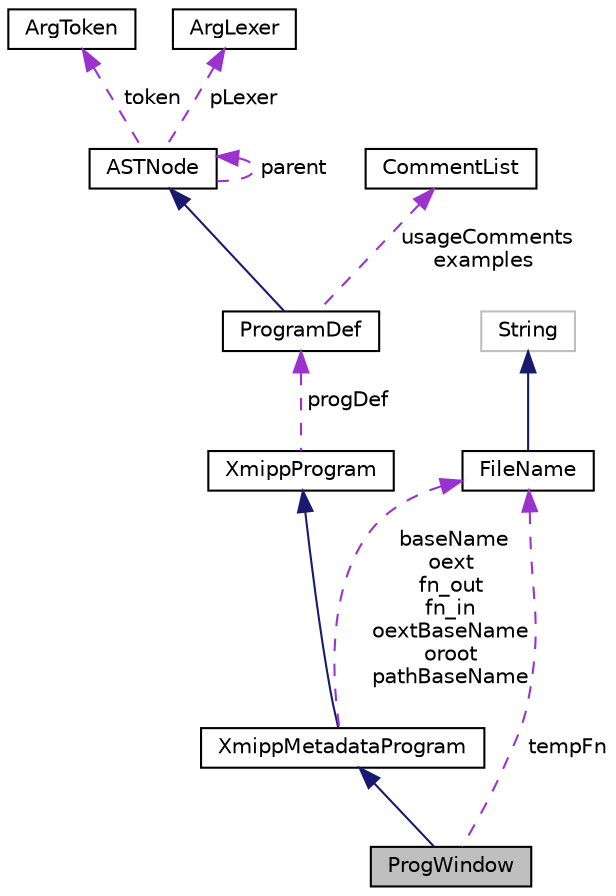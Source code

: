 digraph "ProgWindow"
{
  edge [fontname="Helvetica",fontsize="10",labelfontname="Helvetica",labelfontsize="10"];
  node [fontname="Helvetica",fontsize="10",shape=record];
  Node3 [label="ProgWindow",height=0.2,width=0.4,color="black", fillcolor="grey75", style="filled", fontcolor="black"];
  Node4 -> Node3 [dir="back",color="midnightblue",fontsize="10",style="solid",fontname="Helvetica"];
  Node4 [label="XmippMetadataProgram",height=0.2,width=0.4,color="black", fillcolor="white", style="filled",URL="$classXmippMetadataProgram.html"];
  Node5 -> Node4 [dir="back",color="midnightblue",fontsize="10",style="solid",fontname="Helvetica"];
  Node5 [label="XmippProgram",height=0.2,width=0.4,color="black", fillcolor="white", style="filled",URL="$classXmippProgram.html"];
  Node6 -> Node5 [dir="back",color="darkorchid3",fontsize="10",style="dashed",label=" progDef" ,fontname="Helvetica"];
  Node6 [label="ProgramDef",height=0.2,width=0.4,color="black", fillcolor="white", style="filled",URL="$classProgramDef.html"];
  Node7 -> Node6 [dir="back",color="midnightblue",fontsize="10",style="solid",fontname="Helvetica"];
  Node7 [label="ASTNode",height=0.2,width=0.4,color="black", fillcolor="white", style="filled",URL="$classASTNode.html"];
  Node8 -> Node7 [dir="back",color="darkorchid3",fontsize="10",style="dashed",label=" token" ,fontname="Helvetica"];
  Node8 [label="ArgToken",height=0.2,width=0.4,color="black", fillcolor="white", style="filled",URL="$classArgToken.html"];
  Node9 -> Node7 [dir="back",color="darkorchid3",fontsize="10",style="dashed",label=" pLexer" ,fontname="Helvetica"];
  Node9 [label="ArgLexer",height=0.2,width=0.4,color="black", fillcolor="white", style="filled",URL="$classArgLexer.html"];
  Node7 -> Node7 [dir="back",color="darkorchid3",fontsize="10",style="dashed",label=" parent" ,fontname="Helvetica"];
  Node10 -> Node6 [dir="back",color="darkorchid3",fontsize="10",style="dashed",label=" usageComments\nexamples" ,fontname="Helvetica"];
  Node10 [label="CommentList",height=0.2,width=0.4,color="black", fillcolor="white", style="filled",URL="$classCommentList.html"];
  Node11 -> Node4 [dir="back",color="darkorchid3",fontsize="10",style="dashed",label=" baseName\noext\nfn_out\nfn_in\noextBaseName\noroot\npathBaseName" ,fontname="Helvetica"];
  Node11 [label="FileName",height=0.2,width=0.4,color="black", fillcolor="white", style="filled",URL="$classFileName.html"];
  Node12 -> Node11 [dir="back",color="midnightblue",fontsize="10",style="solid",fontname="Helvetica"];
  Node12 [label="String",height=0.2,width=0.4,color="grey75", fillcolor="white", style="filled"];
  Node11 -> Node3 [dir="back",color="darkorchid3",fontsize="10",style="dashed",label=" tempFn" ,fontname="Helvetica"];
}
